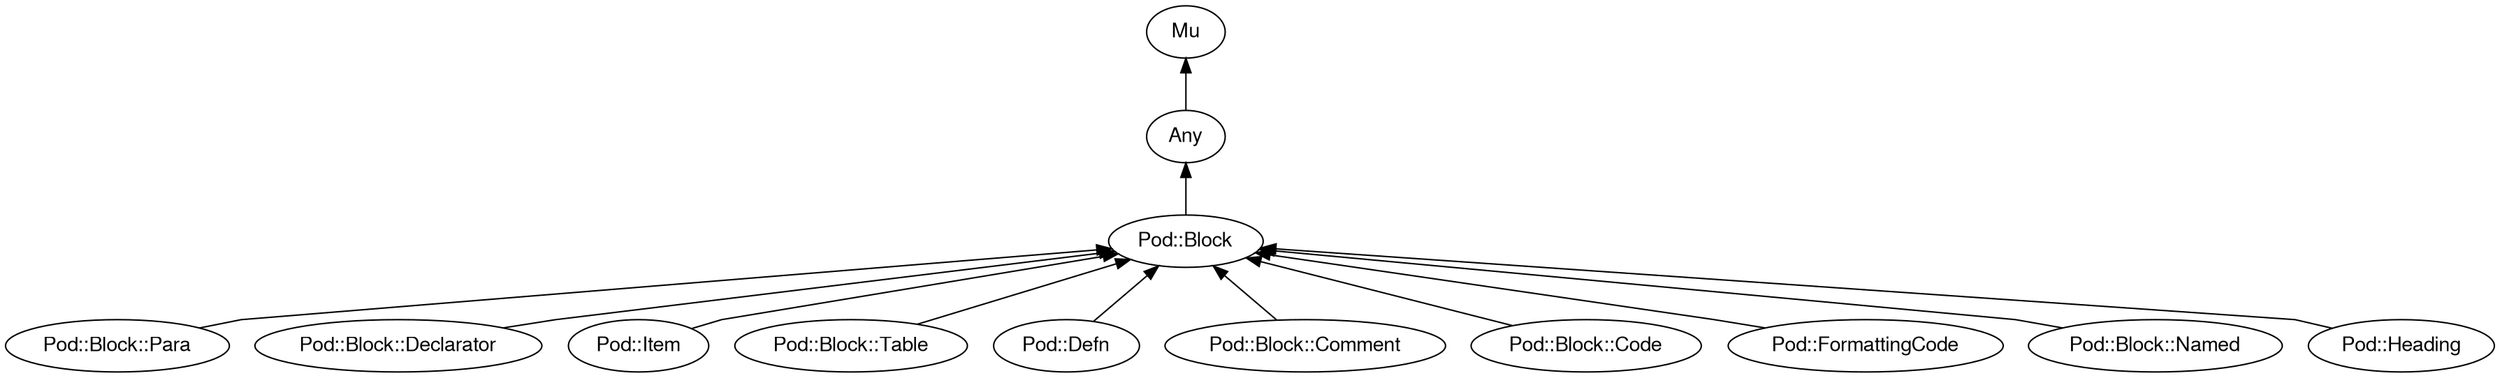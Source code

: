 digraph "perl6-type-graph" {
    rankdir=BT;
    splines=polyline;
    overlap=false; 
    // Types
    "Pod::Block" [color="#000000", fontcolor="#000000", href="/type/Pod::Block", fontname="FreeSans"];
    "Mu" [color="#000000", fontcolor="#000000", href="/type/Mu", fontname="FreeSans"];
    "Any" [color="#000000", fontcolor="#000000", href="/type/Any", fontname="FreeSans"];
    "Pod::Block::Para" [color="#000000", fontcolor="#000000", href="/type/Pod::Block::Para", fontname="FreeSans"];
    "Pod::Block::Declarator" [color="#000000", fontcolor="#000000", href="/type/Pod::Block::Declarator", fontname="FreeSans"];
    "Pod::Item" [color="#000000", fontcolor="#000000", href="/type/Pod::Item", fontname="FreeSans"];
    "Pod::Block::Table" [color="#000000", fontcolor="#000000", href="/type/Pod::Block::Table", fontname="FreeSans"];
    "Pod::Defn" [color="#000000", fontcolor="#000000", href="/type/Pod::Defn", fontname="FreeSans"];
    "Pod::Block::Comment" [color="#000000", fontcolor="#000000", href="/type/Pod::Block::Comment", fontname="FreeSans"];
    "Pod::Block::Code" [color="#000000", fontcolor="#000000", href="/type/Pod::Block::Code", fontname="FreeSans"];
    "Pod::FormattingCode" [color="#000000", fontcolor="#000000", href="/type/Pod::FormattingCode", fontname="FreeSans"];
    "Pod::Block::Named" [color="#000000", fontcolor="#000000", href="/type/Pod::Block::Named", fontname="FreeSans"];
    "Pod::Heading" [color="#000000", fontcolor="#000000", href="/type/Pod::Heading", fontname="FreeSans"];

    // Superclasses
    "Pod::Block" -> "Any" [color="#000000"];
    "Any" -> "Mu" [color="#000000"];
    "Pod::Block::Para" -> "Pod::Block" [color="#000000"];
    "Pod::Block::Declarator" -> "Pod::Block" [color="#000000"];
    "Pod::Item" -> "Pod::Block" [color="#000000"];
    "Pod::Block::Table" -> "Pod::Block" [color="#000000"];
    "Pod::Defn" -> "Pod::Block" [color="#000000"];
    "Pod::Block::Comment" -> "Pod::Block" [color="#000000"];
    "Pod::Block::Code" -> "Pod::Block" [color="#000000"];
    "Pod::FormattingCode" -> "Pod::Block" [color="#000000"];
    "Pod::Block::Named" -> "Pod::Block" [color="#000000"];
    "Pod::Heading" -> "Pod::Block" [color="#000000"];

    // Roles
}
